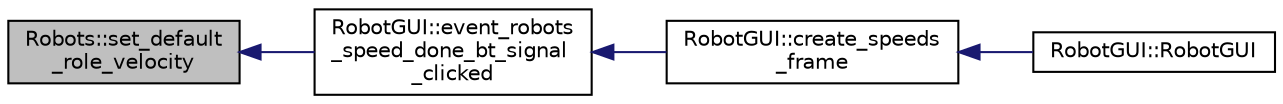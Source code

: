 digraph "Robots::set_default_role_velocity"
{
 // INTERACTIVE_SVG=YES
  edge [fontname="Helvetica",fontsize="10",labelfontname="Helvetica",labelfontsize="10"];
  node [fontname="Helvetica",fontsize="10",shape=record];
  rankdir="LR";
  Node477 [label="Robots::set_default\l_role_velocity",height=0.2,width=0.4,color="black", fillcolor="grey75", style="filled", fontcolor="black"];
  Node477 -> Node478 [dir="back",color="midnightblue",fontsize="10",style="solid"];
  Node478 [label="RobotGUI::event_robots\l_speed_done_bt_signal\l_clicked",height=0.2,width=0.4,color="black", fillcolor="white", style="filled",URL="$class_robot_g_u_i.html#a7acb7bdc8533f946f2cbea74966147cc"];
  Node478 -> Node479 [dir="back",color="midnightblue",fontsize="10",style="solid"];
  Node479 [label="RobotGUI::create_speeds\l_frame",height=0.2,width=0.4,color="black", fillcolor="white", style="filled",URL="$class_robot_g_u_i.html#a05b171a9b805af42e32ed9036478dafe"];
  Node479 -> Node480 [dir="back",color="midnightblue",fontsize="10",style="solid"];
  Node480 [label="RobotGUI::RobotGUI",height=0.2,width=0.4,color="black", fillcolor="white", style="filled",URL="$class_robot_g_u_i.html#a6e5874c7d6304555c48b08bd9c381253"];
}
